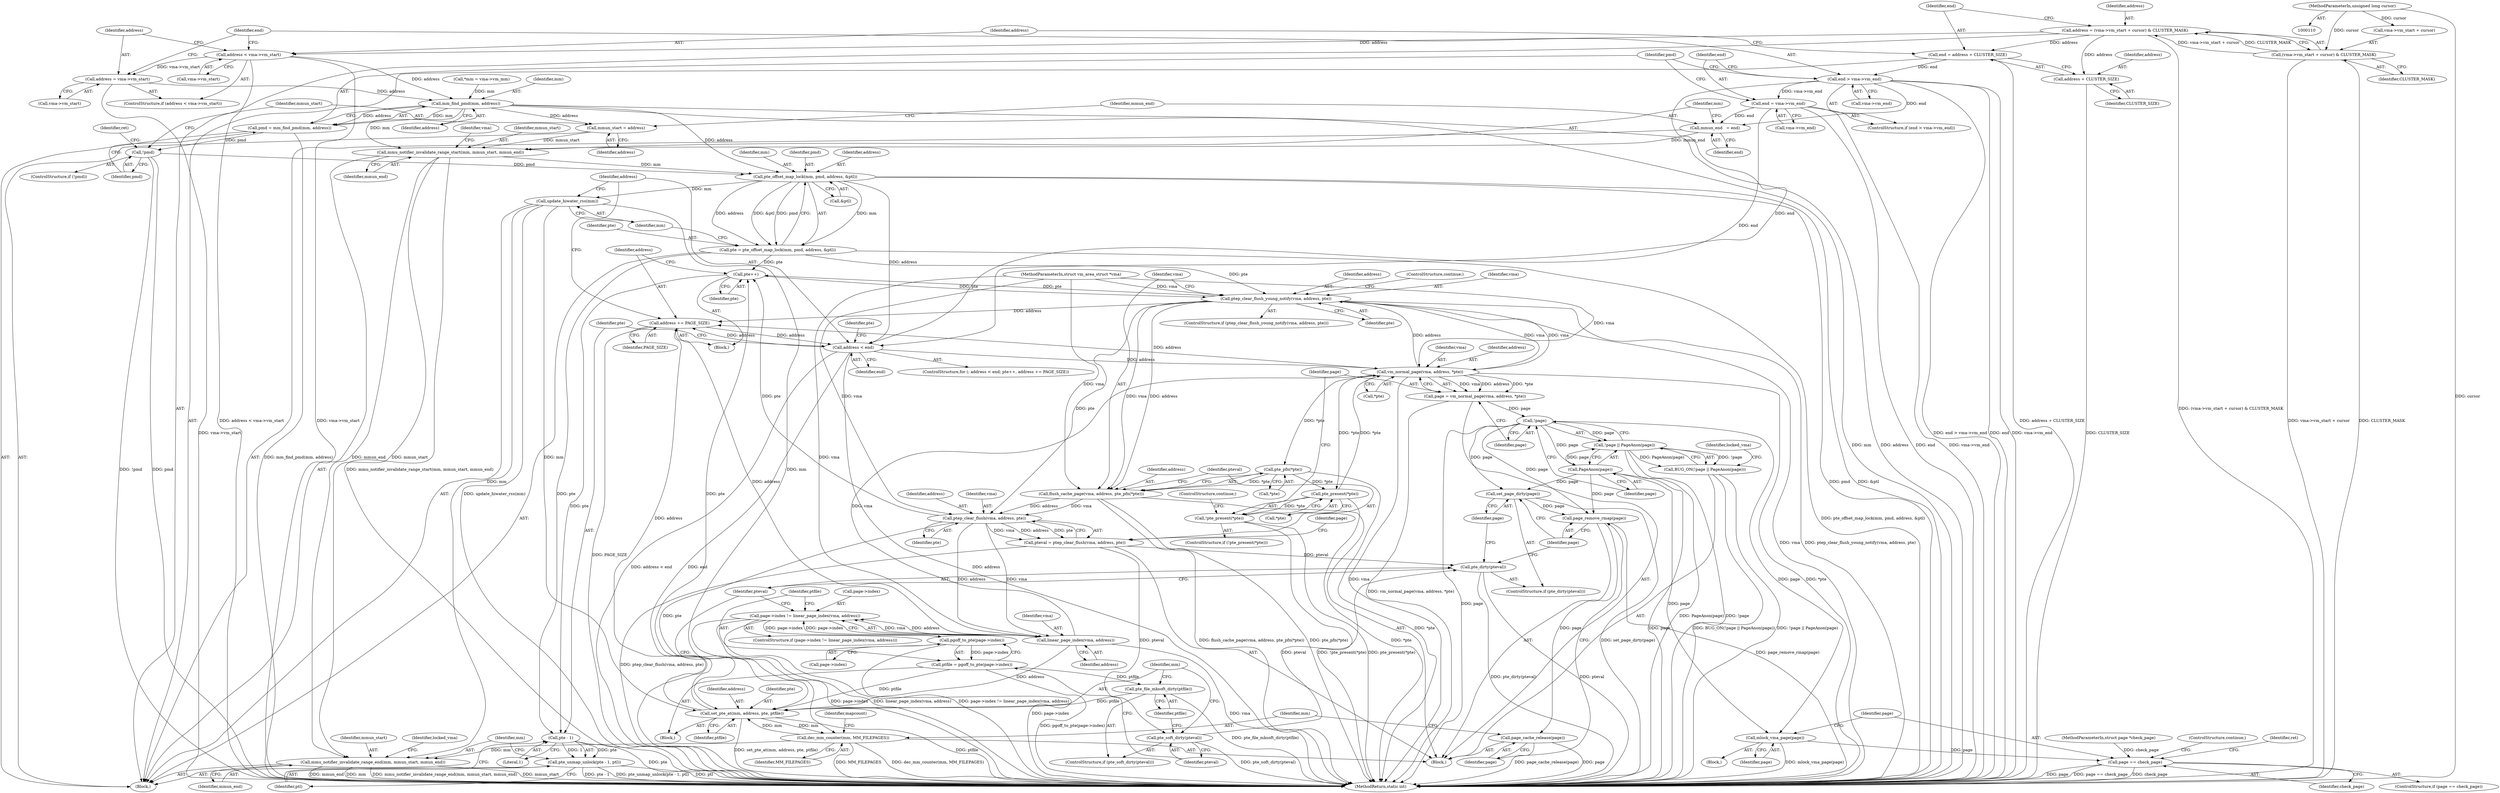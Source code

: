 digraph "1_linux_57e68e9cd65b4b8eb4045a1e0d0746458502554c_1@integer" {
"1000139" [label="(Call,address = (vma->vm_start + cursor) & CLUSTER_MASK)"];
"1000141" [label="(Call,(vma->vm_start + cursor) & CLUSTER_MASK)"];
"1000111" [label="(MethodParameterIn,unsigned long cursor)"];
"1000148" [label="(Call,end = address + CLUSTER_SIZE)"];
"1000165" [label="(Call,end > vma->vm_end)"];
"1000170" [label="(Call,end = vma->vm_end)"];
"1000188" [label="(Call,mmun_end   = end)"];
"1000191" [label="(Call,mmu_notifier_invalidate_range_start(mm, mmun_start, mmun_end))"];
"1000223" [label="(Call,pte_offset_map_lock(mm, pmd, address, &ptl))"];
"1000221" [label="(Call,pte = pte_offset_map_lock(mm, pmd, address, &ptl))"];
"1000236" [label="(Call,pte++)"];
"1000275" [label="(Call,ptep_clear_flush_young_notify(vma, address, pte))"];
"1000238" [label="(Call,address += PAGE_SIZE)"];
"1000232" [label="(Call,address < end)"];
"1000250" [label="(Call,vm_normal_page(vma, address, *pte))"];
"1000244" [label="(Call,pte_present(*pte))"];
"1000243" [label="(Call,!pte_present(*pte))"];
"1000248" [label="(Call,page = vm_normal_page(vma, address, *pte))"];
"1000257" [label="(Call,!page)"];
"1000256" [label="(Call,!page || PageAnon(page))"];
"1000255" [label="(Call,BUG_ON(!page || PageAnon(page)))"];
"1000259" [label="(Call,PageAnon(page))"];
"1000264" [label="(Call,mlock_vma_page(page))"];
"1000267" [label="(Call,page == check_page)"];
"1000321" [label="(Call,set_page_dirty(page))"];
"1000323" [label="(Call,page_remove_rmap(page))"];
"1000325" [label="(Call,page_cache_release(page))"];
"1000283" [label="(Call,pte_pfn(*pte))"];
"1000280" [label="(Call,flush_cache_page(vma, address, pte_pfn(*pte)))"];
"1000288" [label="(Call,ptep_clear_flush(vma, address, pte))"];
"1000286" [label="(Call,pteval = ptep_clear_flush(vma, address, pte))"];
"1000309" [label="(Call,pte_soft_dirty(pteval))"];
"1000319" [label="(Call,pte_dirty(pteval))"];
"1000297" [label="(Call,linear_page_index(vma, address))"];
"1000293" [label="(Call,page->index != linear_page_index(vma, address))"];
"1000304" [label="(Call,pgoff_to_pte(page->index))"];
"1000302" [label="(Call,ptfile = pgoff_to_pte(page->index))"];
"1000311" [label="(Call,pte_file_mksoft_dirty(ptfile))"];
"1000313" [label="(Call,set_pte_at(mm, address, pte, ptfile))"];
"1000327" [label="(Call,dec_mm_counter(mm, MM_FILEPAGES))"];
"1000338" [label="(Call,mmu_notifier_invalidate_range_end(mm, mmun_start, mmun_end))"];
"1000334" [label="(Call,pte - 1)"];
"1000333" [label="(Call,pte_unmap_unlock(pte - 1, ptl))"];
"1000229" [label="(Call,update_hiwater_rss(mm))"];
"1000150" [label="(Call,address + CLUSTER_SIZE)"];
"1000154" [label="(Call,address < vma->vm_start)"];
"1000159" [label="(Call,address = vma->vm_start)"];
"1000177" [label="(Call,mm_find_pmd(mm, address))"];
"1000175" [label="(Call,pmd = mm_find_pmd(mm, address))"];
"1000181" [label="(Call,!pmd)"];
"1000185" [label="(Call,mmun_start = address)"];
"1000288" [label="(Call,ptep_clear_flush(vma, address, pte))"];
"1000231" [label="(ControlStructure,for (; address < end; pte++, address += PAGE_SIZE))"];
"1000200" [label="(Identifier,vma)"];
"1000180" [label="(ControlStructure,if (!pmd))"];
"1000242" [label="(ControlStructure,if (!pte_present(*pte)))"];
"1000171" [label="(Identifier,end)"];
"1000226" [label="(Identifier,address)"];
"1000232" [label="(Call,address < end)"];
"1000339" [label="(Identifier,mm)"];
"1000322" [label="(Identifier,page)"];
"1000327" [label="(Call,dec_mm_counter(mm, MM_FILEPAGES))"];
"1000177" [label="(Call,mm_find_pmd(mm, address))"];
"1000241" [label="(Block,)"];
"1000191" [label="(Call,mmu_notifier_invalidate_range_start(mm, mmun_start, mmun_end))"];
"1000262" [label="(Identifier,locked_vma)"];
"1000319" [label="(Call,pte_dirty(pteval))"];
"1000161" [label="(Call,vma->vm_start)"];
"1000257" [label="(Call,!page)"];
"1000243" [label="(Call,!pte_present(*pte))"];
"1000290" [label="(Identifier,address)"];
"1000298" [label="(Identifier,vma)"];
"1000265" [label="(Identifier,page)"];
"1000224" [label="(Identifier,mm)"];
"1000253" [label="(Call,*pte)"];
"1000147" [label="(Identifier,CLUSTER_MASK)"];
"1000269" [label="(Identifier,check_page)"];
"1000318" [label="(ControlStructure,if (pte_dirty(pteval)))"];
"1000341" [label="(Identifier,mmun_end)"];
"1000326" [label="(Identifier,page)"];
"1000336" [label="(Literal,1)"];
"1000247" [label="(ControlStructure,continue;)"];
"1000117" [label="(Call,*mm = vma->vm_mm)"];
"1000282" [label="(Identifier,address)"];
"1000325" [label="(Call,page_cache_release(page))"];
"1000324" [label="(Identifier,page)"];
"1000140" [label="(Identifier,address)"];
"1000292" [label="(ControlStructure,if (page->index != linear_page_index(vma, address)))"];
"1000284" [label="(Call,*pte)"];
"1000114" [label="(MethodParameterIn,struct page *check_page)"];
"1000302" [label="(Call,ptfile = pgoff_to_pte(page->index))"];
"1000274" [label="(ControlStructure,if (ptep_clear_flush_young_notify(vma, address, pte)))"];
"1000156" [label="(Call,vma->vm_start)"];
"1000309" [label="(Call,pte_soft_dirty(pteval))"];
"1000299" [label="(Identifier,address)"];
"1000279" [label="(ControlStructure,continue;)"];
"1000222" [label="(Identifier,pte)"];
"1000113" [label="(MethodParameterIn,struct vm_area_struct *vma)"];
"1000283" [label="(Call,pte_pfn(*pte))"];
"1000185" [label="(Call,mmun_start = address)"];
"1000227" [label="(Call,&ptl)"];
"1000245" [label="(Call,*pte)"];
"1000181" [label="(Call,!pmd)"];
"1000164" [label="(ControlStructure,if (end > vma->vm_end))"];
"1000154" [label="(Call,address < vma->vm_start)"];
"1000170" [label="(Call,end = vma->vm_end)"];
"1000246" [label="(Identifier,pte)"];
"1000255" [label="(Call,BUG_ON(!page || PageAnon(page)))"];
"1000249" [label="(Identifier,page)"];
"1000291" [label="(Identifier,pte)"];
"1000187" [label="(Identifier,address)"];
"1000233" [label="(Identifier,address)"];
"1000192" [label="(Identifier,mm)"];
"1000244" [label="(Call,pte_present(*pte))"];
"1000139" [label="(Call,address = (vma->vm_start + cursor) & CLUSTER_MASK)"];
"1000308" [label="(ControlStructure,if (pte_soft_dirty(pteval)))"];
"1000276" [label="(Identifier,vma)"];
"1000190" [label="(Identifier,end)"];
"1000295" [label="(Identifier,page)"];
"1000320" [label="(Identifier,pteval)"];
"1000149" [label="(Identifier,end)"];
"1000182" [label="(Identifier,pmd)"];
"1000172" [label="(Call,vma->vm_end)"];
"1000184" [label="(Identifier,ret)"];
"1000335" [label="(Identifier,pte)"];
"1000225" [label="(Identifier,pmd)"];
"1000223" [label="(Call,pte_offset_map_lock(mm, pmd, address, &ptl))"];
"1000304" [label="(Call,pgoff_to_pte(page->index))"];
"1000338" [label="(Call,mmu_notifier_invalidate_range_end(mm, mmun_start, mmun_end))"];
"1000266" [label="(ControlStructure,if (page == check_page))"];
"1000263" [label="(Block,)"];
"1000264" [label="(Call,mlock_vma_page(page))"];
"1000281" [label="(Identifier,vma)"];
"1000329" [label="(Identifier,MM_FILEPAGES)"];
"1000278" [label="(Identifier,pte)"];
"1000259" [label="(Call,PageAnon(page))"];
"1000332" [label="(Identifier,mapcount)"];
"1000153" [label="(ControlStructure,if (address < vma->vm_start))"];
"1000286" [label="(Call,pteval = ptep_clear_flush(vma, address, pte))"];
"1000159" [label="(Call,address = vma->vm_start)"];
"1000340" [label="(Identifier,mmun_start)"];
"1000311" [label="(Call,pte_file_mksoft_dirty(ptfile))"];
"1000167" [label="(Call,vma->vm_end)"];
"1000258" [label="(Identifier,page)"];
"1000178" [label="(Identifier,mm)"];
"1000239" [label="(Identifier,address)"];
"1000166" [label="(Identifier,end)"];
"1000148" [label="(Call,end = address + CLUSTER_SIZE)"];
"1000186" [label="(Identifier,mmun_start)"];
"1000111" [label="(MethodParameterIn,unsigned long cursor)"];
"1000305" [label="(Call,page->index)"];
"1000151" [label="(Identifier,address)"];
"1000236" [label="(Call,pte++)"];
"1000260" [label="(Identifier,page)"];
"1000250" [label="(Call,vm_normal_page(vma, address, *pte))"];
"1000273" [label="(ControlStructure,continue;)"];
"1000160" [label="(Identifier,address)"];
"1000297" [label="(Call,linear_page_index(vma, address))"];
"1000267" [label="(Call,page == check_page)"];
"1000115" [label="(Block,)"];
"1000277" [label="(Identifier,address)"];
"1000252" [label="(Identifier,address)"];
"1000323" [label="(Call,page_remove_rmap(page))"];
"1000141" [label="(Call,(vma->vm_start + cursor) & CLUSTER_MASK)"];
"1000230" [label="(Identifier,mm)"];
"1000234" [label="(Identifier,end)"];
"1000303" [label="(Identifier,ptfile)"];
"1000150" [label="(Call,address + CLUSTER_SIZE)"];
"1000337" [label="(Identifier,ptl)"];
"1000165" [label="(Call,end > vma->vm_end)"];
"1000312" [label="(Identifier,ptfile)"];
"1000317" [label="(Identifier,ptfile)"];
"1000194" [label="(Identifier,mmun_end)"];
"1000271" [label="(Identifier,ret)"];
"1000176" [label="(Identifier,pmd)"];
"1000229" [label="(Call,update_hiwater_rss(mm))"];
"1000179" [label="(Identifier,address)"];
"1000235" [label="(Block,)"];
"1000256" [label="(Call,!page || PageAnon(page))"];
"1000280" [label="(Call,flush_cache_page(vma, address, pte_pfn(*pte)))"];
"1000189" [label="(Identifier,mmun_end)"];
"1000155" [label="(Identifier,address)"];
"1000240" [label="(Identifier,PAGE_SIZE)"];
"1000221" [label="(Call,pte = pte_offset_map_lock(mm, pmd, address, &ptl))"];
"1000313" [label="(Call,set_pte_at(mm, address, pte, ptfile))"];
"1000287" [label="(Identifier,pteval)"];
"1000237" [label="(Identifier,pte)"];
"1000289" [label="(Identifier,vma)"];
"1000353" [label="(MethodReturn,static int)"];
"1000188" [label="(Call,mmun_end   = end)"];
"1000175" [label="(Call,pmd = mm_find_pmd(mm, address))"];
"1000315" [label="(Identifier,address)"];
"1000333" [label="(Call,pte_unmap_unlock(pte - 1, ptl))"];
"1000238" [label="(Call,address += PAGE_SIZE)"];
"1000142" [label="(Call,vma->vm_start + cursor)"];
"1000300" [label="(Block,)"];
"1000316" [label="(Identifier,pte)"];
"1000193" [label="(Identifier,mmun_start)"];
"1000248" [label="(Call,page = vm_normal_page(vma, address, *pte))"];
"1000343" [label="(Identifier,locked_vma)"];
"1000293" [label="(Call,page->index != linear_page_index(vma, address))"];
"1000294" [label="(Call,page->index)"];
"1000334" [label="(Call,pte - 1)"];
"1000275" [label="(Call,ptep_clear_flush_young_notify(vma, address, pte))"];
"1000268" [label="(Identifier,page)"];
"1000251" [label="(Identifier,vma)"];
"1000328" [label="(Identifier,mm)"];
"1000314" [label="(Identifier,mm)"];
"1000310" [label="(Identifier,pteval)"];
"1000321" [label="(Call,set_page_dirty(page))"];
"1000152" [label="(Identifier,CLUSTER_SIZE)"];
"1000139" -> "1000115"  [label="AST: "];
"1000139" -> "1000141"  [label="CFG: "];
"1000140" -> "1000139"  [label="AST: "];
"1000141" -> "1000139"  [label="AST: "];
"1000149" -> "1000139"  [label="CFG: "];
"1000139" -> "1000353"  [label="DDG: (vma->vm_start + cursor) & CLUSTER_MASK"];
"1000141" -> "1000139"  [label="DDG: vma->vm_start + cursor"];
"1000141" -> "1000139"  [label="DDG: CLUSTER_MASK"];
"1000139" -> "1000148"  [label="DDG: address"];
"1000139" -> "1000150"  [label="DDG: address"];
"1000139" -> "1000154"  [label="DDG: address"];
"1000141" -> "1000147"  [label="CFG: "];
"1000142" -> "1000141"  [label="AST: "];
"1000147" -> "1000141"  [label="AST: "];
"1000141" -> "1000353"  [label="DDG: vma->vm_start + cursor"];
"1000141" -> "1000353"  [label="DDG: CLUSTER_MASK"];
"1000111" -> "1000141"  [label="DDG: cursor"];
"1000111" -> "1000110"  [label="AST: "];
"1000111" -> "1000353"  [label="DDG: cursor"];
"1000111" -> "1000142"  [label="DDG: cursor"];
"1000148" -> "1000115"  [label="AST: "];
"1000148" -> "1000150"  [label="CFG: "];
"1000149" -> "1000148"  [label="AST: "];
"1000150" -> "1000148"  [label="AST: "];
"1000155" -> "1000148"  [label="CFG: "];
"1000148" -> "1000353"  [label="DDG: address + CLUSTER_SIZE"];
"1000148" -> "1000165"  [label="DDG: end"];
"1000165" -> "1000164"  [label="AST: "];
"1000165" -> "1000167"  [label="CFG: "];
"1000166" -> "1000165"  [label="AST: "];
"1000167" -> "1000165"  [label="AST: "];
"1000171" -> "1000165"  [label="CFG: "];
"1000176" -> "1000165"  [label="CFG: "];
"1000165" -> "1000353"  [label="DDG: end"];
"1000165" -> "1000353"  [label="DDG: vma->vm_end"];
"1000165" -> "1000353"  [label="DDG: end > vma->vm_end"];
"1000165" -> "1000170"  [label="DDG: vma->vm_end"];
"1000165" -> "1000188"  [label="DDG: end"];
"1000165" -> "1000232"  [label="DDG: end"];
"1000170" -> "1000164"  [label="AST: "];
"1000170" -> "1000172"  [label="CFG: "];
"1000171" -> "1000170"  [label="AST: "];
"1000172" -> "1000170"  [label="AST: "];
"1000176" -> "1000170"  [label="CFG: "];
"1000170" -> "1000353"  [label="DDG: vma->vm_end"];
"1000170" -> "1000353"  [label="DDG: end"];
"1000170" -> "1000188"  [label="DDG: end"];
"1000170" -> "1000232"  [label="DDG: end"];
"1000188" -> "1000115"  [label="AST: "];
"1000188" -> "1000190"  [label="CFG: "];
"1000189" -> "1000188"  [label="AST: "];
"1000190" -> "1000188"  [label="AST: "];
"1000192" -> "1000188"  [label="CFG: "];
"1000188" -> "1000191"  [label="DDG: mmun_end"];
"1000191" -> "1000115"  [label="AST: "];
"1000191" -> "1000194"  [label="CFG: "];
"1000192" -> "1000191"  [label="AST: "];
"1000193" -> "1000191"  [label="AST: "];
"1000194" -> "1000191"  [label="AST: "];
"1000200" -> "1000191"  [label="CFG: "];
"1000191" -> "1000353"  [label="DDG: mmu_notifier_invalidate_range_start(mm, mmun_start, mmun_end)"];
"1000177" -> "1000191"  [label="DDG: mm"];
"1000185" -> "1000191"  [label="DDG: mmun_start"];
"1000191" -> "1000223"  [label="DDG: mm"];
"1000191" -> "1000338"  [label="DDG: mmun_start"];
"1000191" -> "1000338"  [label="DDG: mmun_end"];
"1000223" -> "1000221"  [label="AST: "];
"1000223" -> "1000227"  [label="CFG: "];
"1000224" -> "1000223"  [label="AST: "];
"1000225" -> "1000223"  [label="AST: "];
"1000226" -> "1000223"  [label="AST: "];
"1000227" -> "1000223"  [label="AST: "];
"1000221" -> "1000223"  [label="CFG: "];
"1000223" -> "1000353"  [label="DDG: pmd"];
"1000223" -> "1000353"  [label="DDG: &ptl"];
"1000223" -> "1000221"  [label="DDG: mm"];
"1000223" -> "1000221"  [label="DDG: pmd"];
"1000223" -> "1000221"  [label="DDG: address"];
"1000223" -> "1000221"  [label="DDG: &ptl"];
"1000181" -> "1000223"  [label="DDG: pmd"];
"1000177" -> "1000223"  [label="DDG: address"];
"1000223" -> "1000229"  [label="DDG: mm"];
"1000223" -> "1000232"  [label="DDG: address"];
"1000221" -> "1000115"  [label="AST: "];
"1000222" -> "1000221"  [label="AST: "];
"1000230" -> "1000221"  [label="CFG: "];
"1000221" -> "1000353"  [label="DDG: pte_offset_map_lock(mm, pmd, address, &ptl)"];
"1000221" -> "1000236"  [label="DDG: pte"];
"1000221" -> "1000275"  [label="DDG: pte"];
"1000221" -> "1000334"  [label="DDG: pte"];
"1000236" -> "1000235"  [label="AST: "];
"1000236" -> "1000237"  [label="CFG: "];
"1000237" -> "1000236"  [label="AST: "];
"1000239" -> "1000236"  [label="CFG: "];
"1000288" -> "1000236"  [label="DDG: pte"];
"1000313" -> "1000236"  [label="DDG: pte"];
"1000275" -> "1000236"  [label="DDG: pte"];
"1000236" -> "1000275"  [label="DDG: pte"];
"1000236" -> "1000334"  [label="DDG: pte"];
"1000275" -> "1000274"  [label="AST: "];
"1000275" -> "1000278"  [label="CFG: "];
"1000276" -> "1000275"  [label="AST: "];
"1000277" -> "1000275"  [label="AST: "];
"1000278" -> "1000275"  [label="AST: "];
"1000279" -> "1000275"  [label="CFG: "];
"1000281" -> "1000275"  [label="CFG: "];
"1000275" -> "1000353"  [label="DDG: ptep_clear_flush_young_notify(vma, address, pte)"];
"1000275" -> "1000353"  [label="DDG: vma"];
"1000275" -> "1000238"  [label="DDG: address"];
"1000275" -> "1000250"  [label="DDG: vma"];
"1000250" -> "1000275"  [label="DDG: vma"];
"1000250" -> "1000275"  [label="DDG: address"];
"1000113" -> "1000275"  [label="DDG: vma"];
"1000275" -> "1000280"  [label="DDG: vma"];
"1000275" -> "1000280"  [label="DDG: address"];
"1000275" -> "1000288"  [label="DDG: pte"];
"1000238" -> "1000235"  [label="AST: "];
"1000238" -> "1000240"  [label="CFG: "];
"1000239" -> "1000238"  [label="AST: "];
"1000240" -> "1000238"  [label="AST: "];
"1000233" -> "1000238"  [label="CFG: "];
"1000238" -> "1000353"  [label="DDG: PAGE_SIZE"];
"1000238" -> "1000232"  [label="DDG: address"];
"1000313" -> "1000238"  [label="DDG: address"];
"1000232" -> "1000238"  [label="DDG: address"];
"1000297" -> "1000238"  [label="DDG: address"];
"1000250" -> "1000238"  [label="DDG: address"];
"1000232" -> "1000231"  [label="AST: "];
"1000232" -> "1000234"  [label="CFG: "];
"1000233" -> "1000232"  [label="AST: "];
"1000234" -> "1000232"  [label="AST: "];
"1000246" -> "1000232"  [label="CFG: "];
"1000335" -> "1000232"  [label="CFG: "];
"1000232" -> "1000353"  [label="DDG: address"];
"1000232" -> "1000353"  [label="DDG: address < end"];
"1000232" -> "1000353"  [label="DDG: end"];
"1000232" -> "1000250"  [label="DDG: address"];
"1000250" -> "1000248"  [label="AST: "];
"1000250" -> "1000253"  [label="CFG: "];
"1000251" -> "1000250"  [label="AST: "];
"1000252" -> "1000250"  [label="AST: "];
"1000253" -> "1000250"  [label="AST: "];
"1000248" -> "1000250"  [label="CFG: "];
"1000250" -> "1000353"  [label="DDG: vma"];
"1000250" -> "1000353"  [label="DDG: *pte"];
"1000250" -> "1000244"  [label="DDG: *pte"];
"1000250" -> "1000248"  [label="DDG: vma"];
"1000250" -> "1000248"  [label="DDG: address"];
"1000250" -> "1000248"  [label="DDG: *pte"];
"1000297" -> "1000250"  [label="DDG: vma"];
"1000113" -> "1000250"  [label="DDG: vma"];
"1000244" -> "1000250"  [label="DDG: *pte"];
"1000250" -> "1000283"  [label="DDG: *pte"];
"1000244" -> "1000243"  [label="AST: "];
"1000244" -> "1000245"  [label="CFG: "];
"1000245" -> "1000244"  [label="AST: "];
"1000243" -> "1000244"  [label="CFG: "];
"1000244" -> "1000353"  [label="DDG: *pte"];
"1000244" -> "1000243"  [label="DDG: *pte"];
"1000283" -> "1000244"  [label="DDG: *pte"];
"1000243" -> "1000242"  [label="AST: "];
"1000247" -> "1000243"  [label="CFG: "];
"1000249" -> "1000243"  [label="CFG: "];
"1000243" -> "1000353"  [label="DDG: pte_present(*pte)"];
"1000243" -> "1000353"  [label="DDG: !pte_present(*pte)"];
"1000248" -> "1000241"  [label="AST: "];
"1000249" -> "1000248"  [label="AST: "];
"1000258" -> "1000248"  [label="CFG: "];
"1000248" -> "1000353"  [label="DDG: vm_normal_page(vma, address, *pte)"];
"1000248" -> "1000257"  [label="DDG: page"];
"1000257" -> "1000256"  [label="AST: "];
"1000257" -> "1000258"  [label="CFG: "];
"1000258" -> "1000257"  [label="AST: "];
"1000260" -> "1000257"  [label="CFG: "];
"1000256" -> "1000257"  [label="CFG: "];
"1000257" -> "1000353"  [label="DDG: page"];
"1000257" -> "1000256"  [label="DDG: page"];
"1000257" -> "1000259"  [label="DDG: page"];
"1000257" -> "1000264"  [label="DDG: page"];
"1000257" -> "1000321"  [label="DDG: page"];
"1000257" -> "1000323"  [label="DDG: page"];
"1000256" -> "1000255"  [label="AST: "];
"1000256" -> "1000259"  [label="CFG: "];
"1000259" -> "1000256"  [label="AST: "];
"1000255" -> "1000256"  [label="CFG: "];
"1000256" -> "1000353"  [label="DDG: PageAnon(page)"];
"1000256" -> "1000353"  [label="DDG: !page"];
"1000256" -> "1000255"  [label="DDG: !page"];
"1000256" -> "1000255"  [label="DDG: PageAnon(page)"];
"1000259" -> "1000256"  [label="DDG: page"];
"1000255" -> "1000241"  [label="AST: "];
"1000262" -> "1000255"  [label="CFG: "];
"1000255" -> "1000353"  [label="DDG: BUG_ON(!page || PageAnon(page))"];
"1000255" -> "1000353"  [label="DDG: !page || PageAnon(page)"];
"1000259" -> "1000260"  [label="CFG: "];
"1000260" -> "1000259"  [label="AST: "];
"1000259" -> "1000353"  [label="DDG: page"];
"1000259" -> "1000264"  [label="DDG: page"];
"1000259" -> "1000321"  [label="DDG: page"];
"1000259" -> "1000323"  [label="DDG: page"];
"1000264" -> "1000263"  [label="AST: "];
"1000264" -> "1000265"  [label="CFG: "];
"1000265" -> "1000264"  [label="AST: "];
"1000268" -> "1000264"  [label="CFG: "];
"1000264" -> "1000353"  [label="DDG: mlock_vma_page(page)"];
"1000264" -> "1000267"  [label="DDG: page"];
"1000267" -> "1000266"  [label="AST: "];
"1000267" -> "1000269"  [label="CFG: "];
"1000268" -> "1000267"  [label="AST: "];
"1000269" -> "1000267"  [label="AST: "];
"1000271" -> "1000267"  [label="CFG: "];
"1000273" -> "1000267"  [label="CFG: "];
"1000267" -> "1000353"  [label="DDG: check_page"];
"1000267" -> "1000353"  [label="DDG: page"];
"1000267" -> "1000353"  [label="DDG: page == check_page"];
"1000114" -> "1000267"  [label="DDG: check_page"];
"1000321" -> "1000318"  [label="AST: "];
"1000321" -> "1000322"  [label="CFG: "];
"1000322" -> "1000321"  [label="AST: "];
"1000324" -> "1000321"  [label="CFG: "];
"1000321" -> "1000353"  [label="DDG: set_page_dirty(page)"];
"1000321" -> "1000323"  [label="DDG: page"];
"1000323" -> "1000241"  [label="AST: "];
"1000323" -> "1000324"  [label="CFG: "];
"1000324" -> "1000323"  [label="AST: "];
"1000326" -> "1000323"  [label="CFG: "];
"1000323" -> "1000353"  [label="DDG: page_remove_rmap(page)"];
"1000323" -> "1000325"  [label="DDG: page"];
"1000325" -> "1000241"  [label="AST: "];
"1000325" -> "1000326"  [label="CFG: "];
"1000326" -> "1000325"  [label="AST: "];
"1000328" -> "1000325"  [label="CFG: "];
"1000325" -> "1000353"  [label="DDG: page"];
"1000325" -> "1000353"  [label="DDG: page_cache_release(page)"];
"1000283" -> "1000280"  [label="AST: "];
"1000283" -> "1000284"  [label="CFG: "];
"1000284" -> "1000283"  [label="AST: "];
"1000280" -> "1000283"  [label="CFG: "];
"1000283" -> "1000353"  [label="DDG: *pte"];
"1000283" -> "1000280"  [label="DDG: *pte"];
"1000280" -> "1000241"  [label="AST: "];
"1000281" -> "1000280"  [label="AST: "];
"1000282" -> "1000280"  [label="AST: "];
"1000287" -> "1000280"  [label="CFG: "];
"1000280" -> "1000353"  [label="DDG: flush_cache_page(vma, address, pte_pfn(*pte))"];
"1000280" -> "1000353"  [label="DDG: pte_pfn(*pte)"];
"1000113" -> "1000280"  [label="DDG: vma"];
"1000280" -> "1000288"  [label="DDG: vma"];
"1000280" -> "1000288"  [label="DDG: address"];
"1000288" -> "1000286"  [label="AST: "];
"1000288" -> "1000291"  [label="CFG: "];
"1000289" -> "1000288"  [label="AST: "];
"1000290" -> "1000288"  [label="AST: "];
"1000291" -> "1000288"  [label="AST: "];
"1000286" -> "1000288"  [label="CFG: "];
"1000288" -> "1000286"  [label="DDG: vma"];
"1000288" -> "1000286"  [label="DDG: address"];
"1000288" -> "1000286"  [label="DDG: pte"];
"1000113" -> "1000288"  [label="DDG: vma"];
"1000288" -> "1000297"  [label="DDG: vma"];
"1000288" -> "1000297"  [label="DDG: address"];
"1000288" -> "1000313"  [label="DDG: pte"];
"1000286" -> "1000241"  [label="AST: "];
"1000287" -> "1000286"  [label="AST: "];
"1000295" -> "1000286"  [label="CFG: "];
"1000286" -> "1000353"  [label="DDG: ptep_clear_flush(vma, address, pte)"];
"1000286" -> "1000309"  [label="DDG: pteval"];
"1000286" -> "1000319"  [label="DDG: pteval"];
"1000309" -> "1000308"  [label="AST: "];
"1000309" -> "1000310"  [label="CFG: "];
"1000310" -> "1000309"  [label="AST: "];
"1000312" -> "1000309"  [label="CFG: "];
"1000314" -> "1000309"  [label="CFG: "];
"1000309" -> "1000353"  [label="DDG: pte_soft_dirty(pteval)"];
"1000309" -> "1000319"  [label="DDG: pteval"];
"1000319" -> "1000318"  [label="AST: "];
"1000319" -> "1000320"  [label="CFG: "];
"1000320" -> "1000319"  [label="AST: "];
"1000322" -> "1000319"  [label="CFG: "];
"1000324" -> "1000319"  [label="CFG: "];
"1000319" -> "1000353"  [label="DDG: pte_dirty(pteval)"];
"1000319" -> "1000353"  [label="DDG: pteval"];
"1000297" -> "1000293"  [label="AST: "];
"1000297" -> "1000299"  [label="CFG: "];
"1000298" -> "1000297"  [label="AST: "];
"1000299" -> "1000297"  [label="AST: "];
"1000293" -> "1000297"  [label="CFG: "];
"1000297" -> "1000353"  [label="DDG: vma"];
"1000297" -> "1000293"  [label="DDG: vma"];
"1000297" -> "1000293"  [label="DDG: address"];
"1000113" -> "1000297"  [label="DDG: vma"];
"1000297" -> "1000313"  [label="DDG: address"];
"1000293" -> "1000292"  [label="AST: "];
"1000294" -> "1000293"  [label="AST: "];
"1000303" -> "1000293"  [label="CFG: "];
"1000320" -> "1000293"  [label="CFG: "];
"1000293" -> "1000353"  [label="DDG: page->index != linear_page_index(vma, address)"];
"1000293" -> "1000353"  [label="DDG: page->index"];
"1000293" -> "1000353"  [label="DDG: linear_page_index(vma, address)"];
"1000304" -> "1000293"  [label="DDG: page->index"];
"1000293" -> "1000304"  [label="DDG: page->index"];
"1000304" -> "1000302"  [label="AST: "];
"1000304" -> "1000305"  [label="CFG: "];
"1000305" -> "1000304"  [label="AST: "];
"1000302" -> "1000304"  [label="CFG: "];
"1000304" -> "1000353"  [label="DDG: page->index"];
"1000304" -> "1000302"  [label="DDG: page->index"];
"1000302" -> "1000300"  [label="AST: "];
"1000303" -> "1000302"  [label="AST: "];
"1000310" -> "1000302"  [label="CFG: "];
"1000302" -> "1000353"  [label="DDG: pgoff_to_pte(page->index)"];
"1000302" -> "1000311"  [label="DDG: ptfile"];
"1000302" -> "1000313"  [label="DDG: ptfile"];
"1000311" -> "1000308"  [label="AST: "];
"1000311" -> "1000312"  [label="CFG: "];
"1000312" -> "1000311"  [label="AST: "];
"1000314" -> "1000311"  [label="CFG: "];
"1000311" -> "1000353"  [label="DDG: pte_file_mksoft_dirty(ptfile)"];
"1000311" -> "1000313"  [label="DDG: ptfile"];
"1000313" -> "1000300"  [label="AST: "];
"1000313" -> "1000317"  [label="CFG: "];
"1000314" -> "1000313"  [label="AST: "];
"1000315" -> "1000313"  [label="AST: "];
"1000316" -> "1000313"  [label="AST: "];
"1000317" -> "1000313"  [label="AST: "];
"1000320" -> "1000313"  [label="CFG: "];
"1000313" -> "1000353"  [label="DDG: set_pte_at(mm, address, pte, ptfile)"];
"1000313" -> "1000353"  [label="DDG: ptfile"];
"1000327" -> "1000313"  [label="DDG: mm"];
"1000229" -> "1000313"  [label="DDG: mm"];
"1000313" -> "1000327"  [label="DDG: mm"];
"1000327" -> "1000241"  [label="AST: "];
"1000327" -> "1000329"  [label="CFG: "];
"1000328" -> "1000327"  [label="AST: "];
"1000329" -> "1000327"  [label="AST: "];
"1000332" -> "1000327"  [label="CFG: "];
"1000327" -> "1000353"  [label="DDG: MM_FILEPAGES"];
"1000327" -> "1000353"  [label="DDG: dec_mm_counter(mm, MM_FILEPAGES)"];
"1000229" -> "1000327"  [label="DDG: mm"];
"1000327" -> "1000338"  [label="DDG: mm"];
"1000338" -> "1000115"  [label="AST: "];
"1000338" -> "1000341"  [label="CFG: "];
"1000339" -> "1000338"  [label="AST: "];
"1000340" -> "1000338"  [label="AST: "];
"1000341" -> "1000338"  [label="AST: "];
"1000343" -> "1000338"  [label="CFG: "];
"1000338" -> "1000353"  [label="DDG: mm"];
"1000338" -> "1000353"  [label="DDG: mmu_notifier_invalidate_range_end(mm, mmun_start, mmun_end)"];
"1000338" -> "1000353"  [label="DDG: mmun_start"];
"1000338" -> "1000353"  [label="DDG: mmun_end"];
"1000229" -> "1000338"  [label="DDG: mm"];
"1000334" -> "1000333"  [label="AST: "];
"1000334" -> "1000336"  [label="CFG: "];
"1000335" -> "1000334"  [label="AST: "];
"1000336" -> "1000334"  [label="AST: "];
"1000337" -> "1000334"  [label="CFG: "];
"1000334" -> "1000353"  [label="DDG: pte"];
"1000334" -> "1000333"  [label="DDG: pte"];
"1000334" -> "1000333"  [label="DDG: 1"];
"1000333" -> "1000115"  [label="AST: "];
"1000333" -> "1000337"  [label="CFG: "];
"1000337" -> "1000333"  [label="AST: "];
"1000339" -> "1000333"  [label="CFG: "];
"1000333" -> "1000353"  [label="DDG: pte - 1"];
"1000333" -> "1000353"  [label="DDG: pte_unmap_unlock(pte - 1, ptl)"];
"1000333" -> "1000353"  [label="DDG: ptl"];
"1000229" -> "1000115"  [label="AST: "];
"1000229" -> "1000230"  [label="CFG: "];
"1000230" -> "1000229"  [label="AST: "];
"1000233" -> "1000229"  [label="CFG: "];
"1000229" -> "1000353"  [label="DDG: update_hiwater_rss(mm)"];
"1000150" -> "1000152"  [label="CFG: "];
"1000151" -> "1000150"  [label="AST: "];
"1000152" -> "1000150"  [label="AST: "];
"1000150" -> "1000353"  [label="DDG: CLUSTER_SIZE"];
"1000154" -> "1000153"  [label="AST: "];
"1000154" -> "1000156"  [label="CFG: "];
"1000155" -> "1000154"  [label="AST: "];
"1000156" -> "1000154"  [label="AST: "];
"1000160" -> "1000154"  [label="CFG: "];
"1000166" -> "1000154"  [label="CFG: "];
"1000154" -> "1000353"  [label="DDG: address < vma->vm_start"];
"1000154" -> "1000353"  [label="DDG: vma->vm_start"];
"1000154" -> "1000159"  [label="DDG: vma->vm_start"];
"1000154" -> "1000177"  [label="DDG: address"];
"1000159" -> "1000153"  [label="AST: "];
"1000159" -> "1000161"  [label="CFG: "];
"1000160" -> "1000159"  [label="AST: "];
"1000161" -> "1000159"  [label="AST: "];
"1000166" -> "1000159"  [label="CFG: "];
"1000159" -> "1000353"  [label="DDG: vma->vm_start"];
"1000159" -> "1000177"  [label="DDG: address"];
"1000177" -> "1000175"  [label="AST: "];
"1000177" -> "1000179"  [label="CFG: "];
"1000178" -> "1000177"  [label="AST: "];
"1000179" -> "1000177"  [label="AST: "];
"1000175" -> "1000177"  [label="CFG: "];
"1000177" -> "1000353"  [label="DDG: mm"];
"1000177" -> "1000353"  [label="DDG: address"];
"1000177" -> "1000175"  [label="DDG: mm"];
"1000177" -> "1000175"  [label="DDG: address"];
"1000117" -> "1000177"  [label="DDG: mm"];
"1000177" -> "1000185"  [label="DDG: address"];
"1000175" -> "1000115"  [label="AST: "];
"1000176" -> "1000175"  [label="AST: "];
"1000182" -> "1000175"  [label="CFG: "];
"1000175" -> "1000353"  [label="DDG: mm_find_pmd(mm, address)"];
"1000175" -> "1000181"  [label="DDG: pmd"];
"1000181" -> "1000180"  [label="AST: "];
"1000181" -> "1000182"  [label="CFG: "];
"1000182" -> "1000181"  [label="AST: "];
"1000184" -> "1000181"  [label="CFG: "];
"1000186" -> "1000181"  [label="CFG: "];
"1000181" -> "1000353"  [label="DDG: !pmd"];
"1000181" -> "1000353"  [label="DDG: pmd"];
"1000185" -> "1000115"  [label="AST: "];
"1000185" -> "1000187"  [label="CFG: "];
"1000186" -> "1000185"  [label="AST: "];
"1000187" -> "1000185"  [label="AST: "];
"1000189" -> "1000185"  [label="CFG: "];
}
